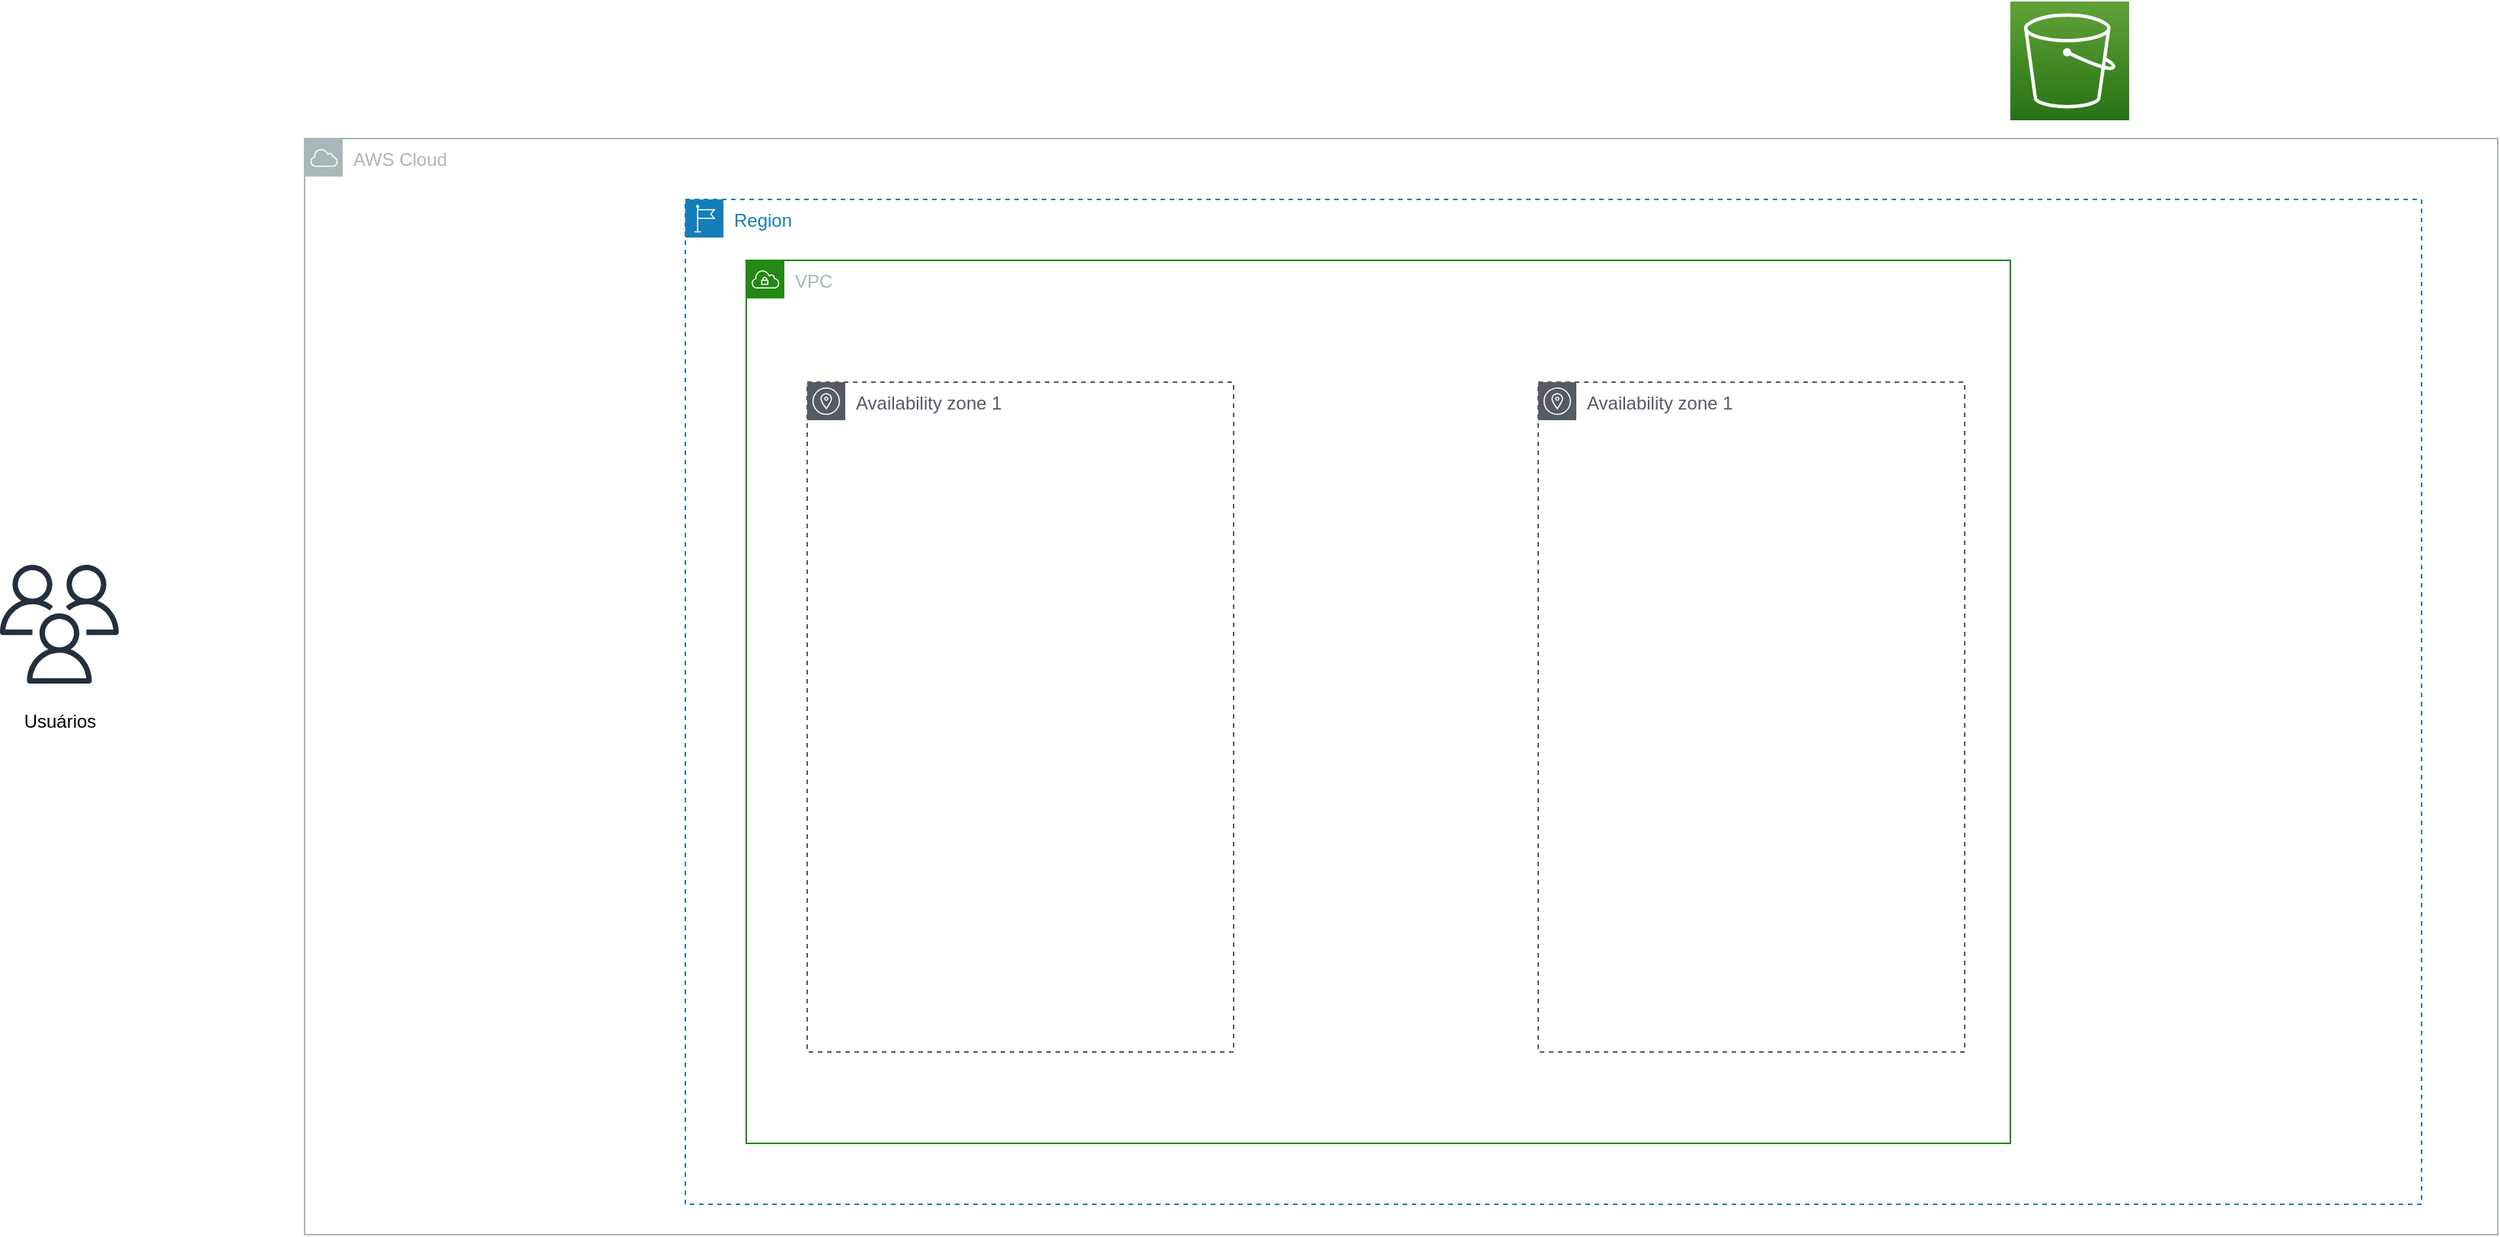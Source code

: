 <mxfile version="21.6.8" type="github">
  <diagram name="Página-1" id="S4Ng6sy4v_VP5n4DA7yU">
    <mxGraphModel dx="1714" dy="2058" grid="1" gridSize="10" guides="1" tooltips="1" connect="1" arrows="1" fold="1" page="1" pageScale="1" pageWidth="827" pageHeight="1169" math="0" shadow="0">
      <root>
        <mxCell id="0" />
        <mxCell id="1" parent="0" />
        <mxCell id="KZ8pKwrmmVnX2DzzceFr-1" value="AWS Cloud" style="sketch=0;outlineConnect=0;gradientColor=none;html=1;whiteSpace=wrap;fontSize=12;fontStyle=0;shape=mxgraph.aws4.group;grIcon=mxgraph.aws4.group_aws_cloud;strokeColor=#AAB7B8;fillColor=none;verticalAlign=top;align=left;spacingLeft=30;fontColor=#AAB7B8;dashed=0;" vertex="1" parent="1">
          <mxGeometry x="260" y="80" width="1440" height="720" as="geometry" />
        </mxCell>
        <mxCell id="KZ8pKwrmmVnX2DzzceFr-12" value="Region" style="points=[[0,0],[0.25,0],[0.5,0],[0.75,0],[1,0],[1,0.25],[1,0.5],[1,0.75],[1,1],[0.75,1],[0.5,1],[0.25,1],[0,1],[0,0.75],[0,0.5],[0,0.25]];outlineConnect=0;gradientColor=none;html=1;whiteSpace=wrap;fontSize=12;fontStyle=0;container=1;pointerEvents=0;collapsible=0;recursiveResize=0;shape=mxgraph.aws4.group;grIcon=mxgraph.aws4.group_region;strokeColor=#147EBA;fillColor=none;verticalAlign=top;align=left;spacingLeft=30;fontColor=#147EBA;dashed=1;" vertex="1" parent="1">
          <mxGeometry x="510" y="120" width="1140" height="660" as="geometry" />
        </mxCell>
        <mxCell id="KZ8pKwrmmVnX2DzzceFr-2" value="VPC" style="points=[[0,0],[0.25,0],[0.5,0],[0.75,0],[1,0],[1,0.25],[1,0.5],[1,0.75],[1,1],[0.75,1],[0.5,1],[0.25,1],[0,1],[0,0.75],[0,0.5],[0,0.25]];outlineConnect=0;gradientColor=none;html=1;whiteSpace=wrap;fontSize=12;fontStyle=0;container=1;pointerEvents=0;collapsible=0;recursiveResize=0;shape=mxgraph.aws4.group;grIcon=mxgraph.aws4.group_vpc;strokeColor=#248814;fillColor=none;verticalAlign=top;align=left;spacingLeft=30;fontColor=#AAB7B8;dashed=0;" vertex="1" parent="KZ8pKwrmmVnX2DzzceFr-12">
          <mxGeometry x="40" y="40" width="830" height="580" as="geometry" />
        </mxCell>
        <mxCell id="KZ8pKwrmmVnX2DzzceFr-8" value="Availability zone 1" style="sketch=0;outlineConnect=0;gradientColor=none;html=1;whiteSpace=wrap;fontSize=12;fontStyle=0;shape=mxgraph.aws4.group;grIcon=mxgraph.aws4.group_availability_zone;strokeColor=#545B64;fillColor=none;verticalAlign=top;align=left;spacingLeft=30;fontColor=#545B64;dashed=1;" vertex="1" parent="KZ8pKwrmmVnX2DzzceFr-2">
          <mxGeometry x="40" y="80" width="280" height="440" as="geometry" />
        </mxCell>
        <mxCell id="KZ8pKwrmmVnX2DzzceFr-11" value="Availability zone 1" style="sketch=0;outlineConnect=0;gradientColor=none;html=1;whiteSpace=wrap;fontSize=12;fontStyle=0;shape=mxgraph.aws4.group;grIcon=mxgraph.aws4.group_availability_zone;strokeColor=#545B64;fillColor=none;verticalAlign=top;align=left;spacingLeft=30;fontColor=#545B64;dashed=1;container=0;" vertex="1" parent="KZ8pKwrmmVnX2DzzceFr-2">
          <mxGeometry x="520" y="80" width="280" height="440" as="geometry" />
        </mxCell>
        <mxCell id="KZ8pKwrmmVnX2DzzceFr-20" value="" style="sketch=0;outlineConnect=0;fontColor=#232F3E;gradientColor=none;fillColor=#232F3D;strokeColor=none;dashed=0;verticalLabelPosition=bottom;verticalAlign=top;align=center;html=1;fontSize=12;fontStyle=0;aspect=fixed;pointerEvents=1;shape=mxgraph.aws4.users;" vertex="1" parent="1">
          <mxGeometry x="60" y="360" width="78" height="78" as="geometry" />
        </mxCell>
        <mxCell id="KZ8pKwrmmVnX2DzzceFr-21" value="Usuários" style="text;html=1;align=center;verticalAlign=middle;resizable=0;points=[];autosize=1;strokeColor=none;fillColor=none;" vertex="1" parent="1">
          <mxGeometry x="64" y="448" width="70" height="30" as="geometry" />
        </mxCell>
        <mxCell id="KZ8pKwrmmVnX2DzzceFr-16" value="" style="sketch=0;points=[[0,0,0],[0.25,0,0],[0.5,0,0],[0.75,0,0],[1,0,0],[0,1,0],[0.25,1,0],[0.5,1,0],[0.75,1,0],[1,1,0],[0,0.25,0],[0,0.5,0],[0,0.75,0],[1,0.25,0],[1,0.5,0],[1,0.75,0]];outlineConnect=0;fontColor=#232F3E;gradientColor=#60A337;gradientDirection=north;fillColor=#277116;strokeColor=#ffffff;dashed=0;verticalLabelPosition=bottom;verticalAlign=top;align=center;html=1;fontSize=12;fontStyle=0;aspect=fixed;shape=mxgraph.aws4.resourceIcon;resIcon=mxgraph.aws4.s3;" vertex="1" parent="1">
          <mxGeometry x="1380" y="-10" width="78" height="78" as="geometry" />
        </mxCell>
      </root>
    </mxGraphModel>
  </diagram>
</mxfile>
